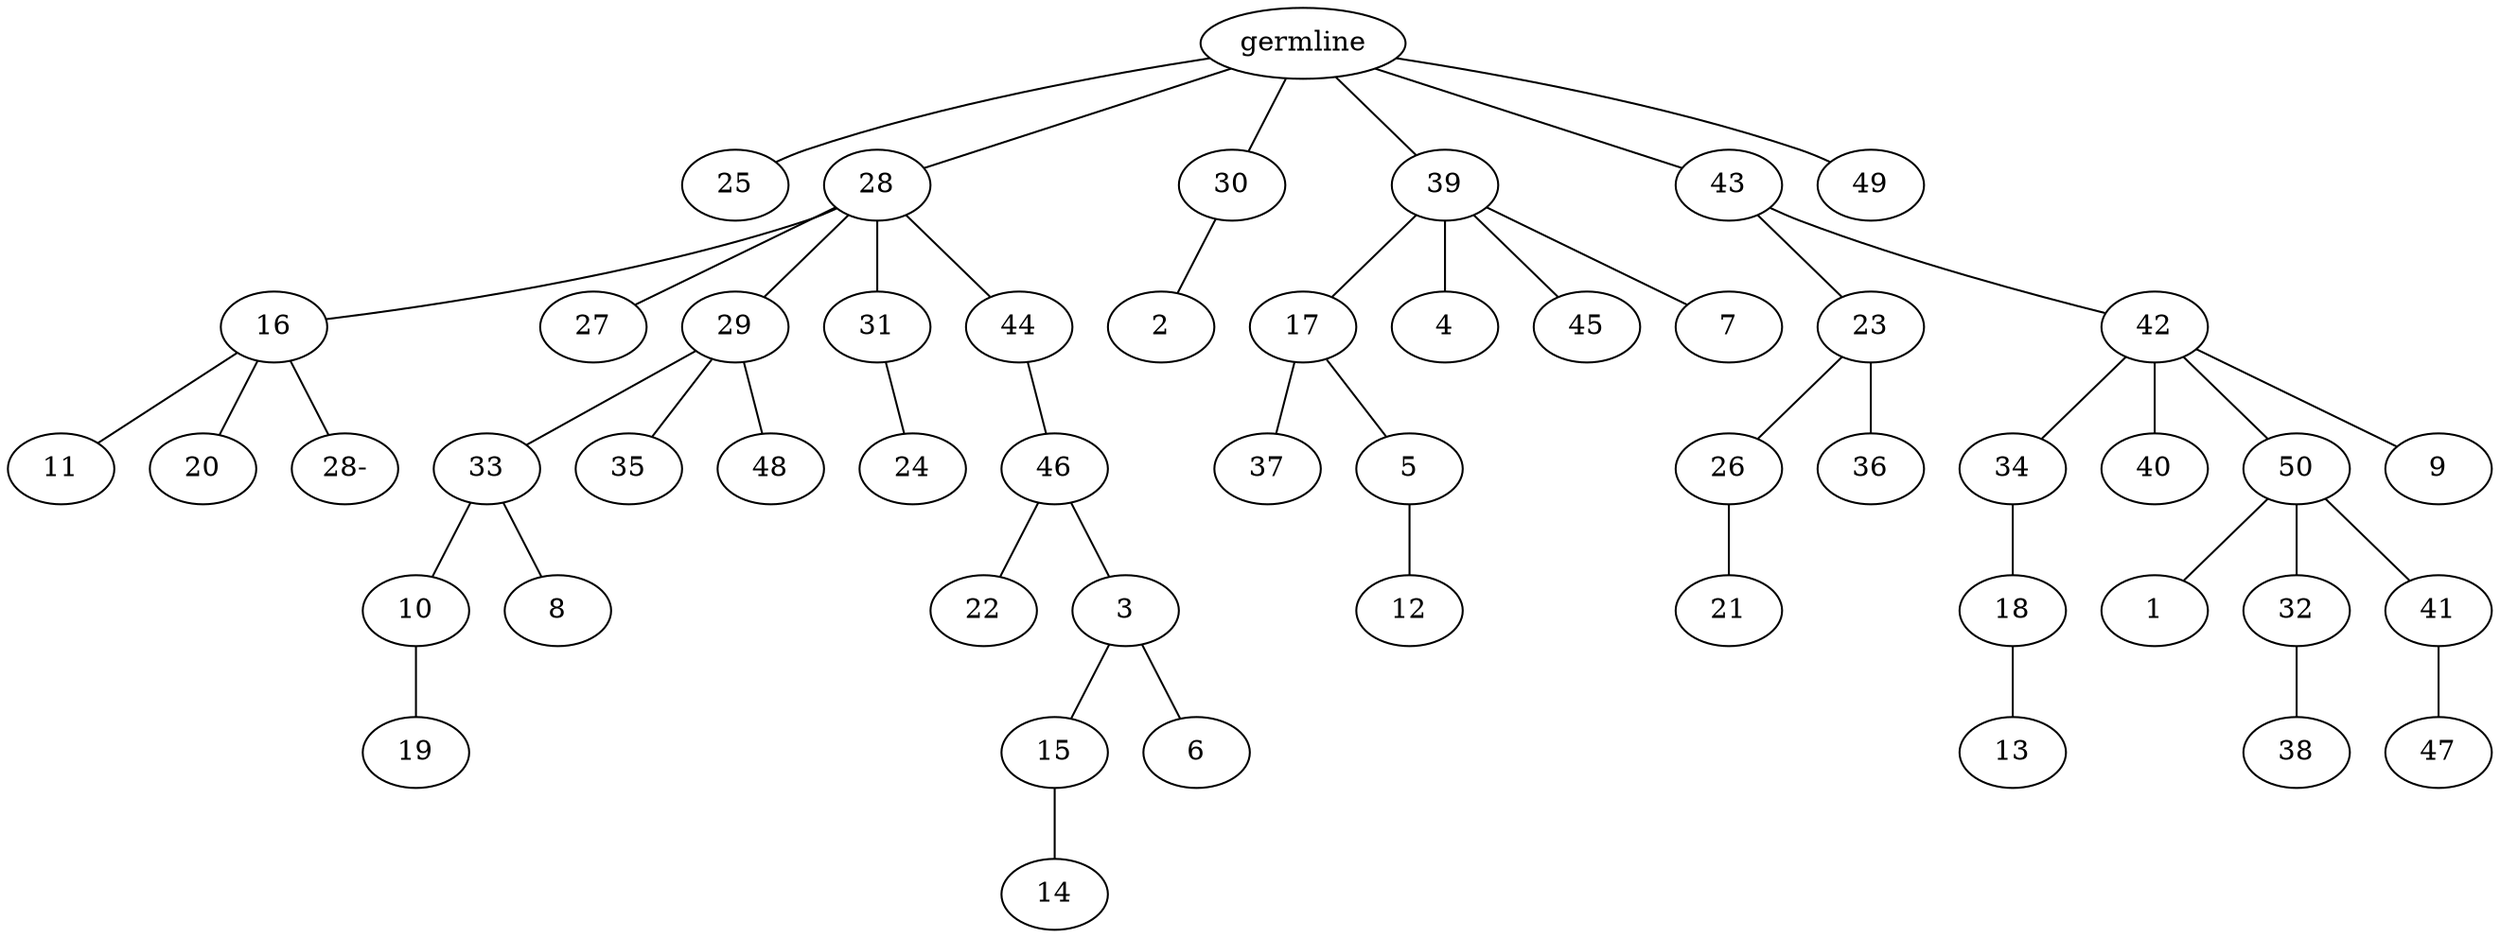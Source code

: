 graph tree {
    "140221316232048" [label="germline"];
    "140221316204624" [label="25"];
    "140221316205920" [label="28"];
    "140221316205440" [label="16"];
    "140221316205200" [label="11"];
    "140221316203904" [label="20"];
    "140221316231616" [label="28-"];
    "140221316205056" [label="27"];
    "140221316206016" [label="29"];
    "140221316204384" [label="33"];
    "140221316205104" [label="10"];
    "140221316203760" [label="19"];
    "140221316203856" [label="8"];
    "140221316204864" [label="35"];
    "140221316203136" [label="48"];
    "140221316204528" [label="31"];
    "140221316204336" [label="24"];
    "140221316203568" [label="44"];
    "140221316205968" [label="46"];
    "140221316203328" [label="22"];
    "140221316202992" [label="3"];
    "140221316188576" [label="15"];
    "140221316190160" [label="14"];
    "140221316188048" [label="6"];
    "140221316205248" [label="30"];
    "140221316202800" [label="2"];
    "140221316202608" [label="39"];
    "140221316203712" [label="17"];
    "140221316190112" [label="37"];
    "140221316189872" [label="5"];
    "140221316169200" [label="12"];
    "140221316203952" [label="4"];
    "140221316203424" [label="45"];
    "140221316189920" [label="7"];
    "140221316206544" [label="43"];
    "140221316166080" [label="23"];
    "140221316166656" [label="26"];
    "140221316166272" [label="21"];
    "140221316168288" [label="36"];
    "140221316167616" [label="42"];
    "140221316168768" [label="34"];
    "140221316165696" [label="18"];
    "140221316166032" [label="13"];
    "140221316167376" [label="40"];
    "140221316165936" [label="50"];
    "140221316166128" [label="1"];
    "140221316166560" [label="32"];
    "140221316167808" [label="38"];
    "140221316168864" [label="41"];
    "140221316168192" [label="47"];
    "140221316167328" [label="9"];
    "140221316202704" [label="49"];
    "140221316232048" -- "140221316204624";
    "140221316232048" -- "140221316205920";
    "140221316232048" -- "140221316205248";
    "140221316232048" -- "140221316202608";
    "140221316232048" -- "140221316206544";
    "140221316232048" -- "140221316202704";
    "140221316205920" -- "140221316205440";
    "140221316205920" -- "140221316205056";
    "140221316205920" -- "140221316206016";
    "140221316205920" -- "140221316204528";
    "140221316205920" -- "140221316203568";
    "140221316205440" -- "140221316205200";
    "140221316205440" -- "140221316203904";
    "140221316205440" -- "140221316231616";
    "140221316206016" -- "140221316204384";
    "140221316206016" -- "140221316204864";
    "140221316206016" -- "140221316203136";
    "140221316204384" -- "140221316205104";
    "140221316204384" -- "140221316203856";
    "140221316205104" -- "140221316203760";
    "140221316204528" -- "140221316204336";
    "140221316203568" -- "140221316205968";
    "140221316205968" -- "140221316203328";
    "140221316205968" -- "140221316202992";
    "140221316202992" -- "140221316188576";
    "140221316202992" -- "140221316188048";
    "140221316188576" -- "140221316190160";
    "140221316205248" -- "140221316202800";
    "140221316202608" -- "140221316203712";
    "140221316202608" -- "140221316203952";
    "140221316202608" -- "140221316203424";
    "140221316202608" -- "140221316189920";
    "140221316203712" -- "140221316190112";
    "140221316203712" -- "140221316189872";
    "140221316189872" -- "140221316169200";
    "140221316206544" -- "140221316166080";
    "140221316206544" -- "140221316167616";
    "140221316166080" -- "140221316166656";
    "140221316166080" -- "140221316168288";
    "140221316166656" -- "140221316166272";
    "140221316167616" -- "140221316168768";
    "140221316167616" -- "140221316167376";
    "140221316167616" -- "140221316165936";
    "140221316167616" -- "140221316167328";
    "140221316168768" -- "140221316165696";
    "140221316165696" -- "140221316166032";
    "140221316165936" -- "140221316166128";
    "140221316165936" -- "140221316166560";
    "140221316165936" -- "140221316168864";
    "140221316166560" -- "140221316167808";
    "140221316168864" -- "140221316168192";
}
